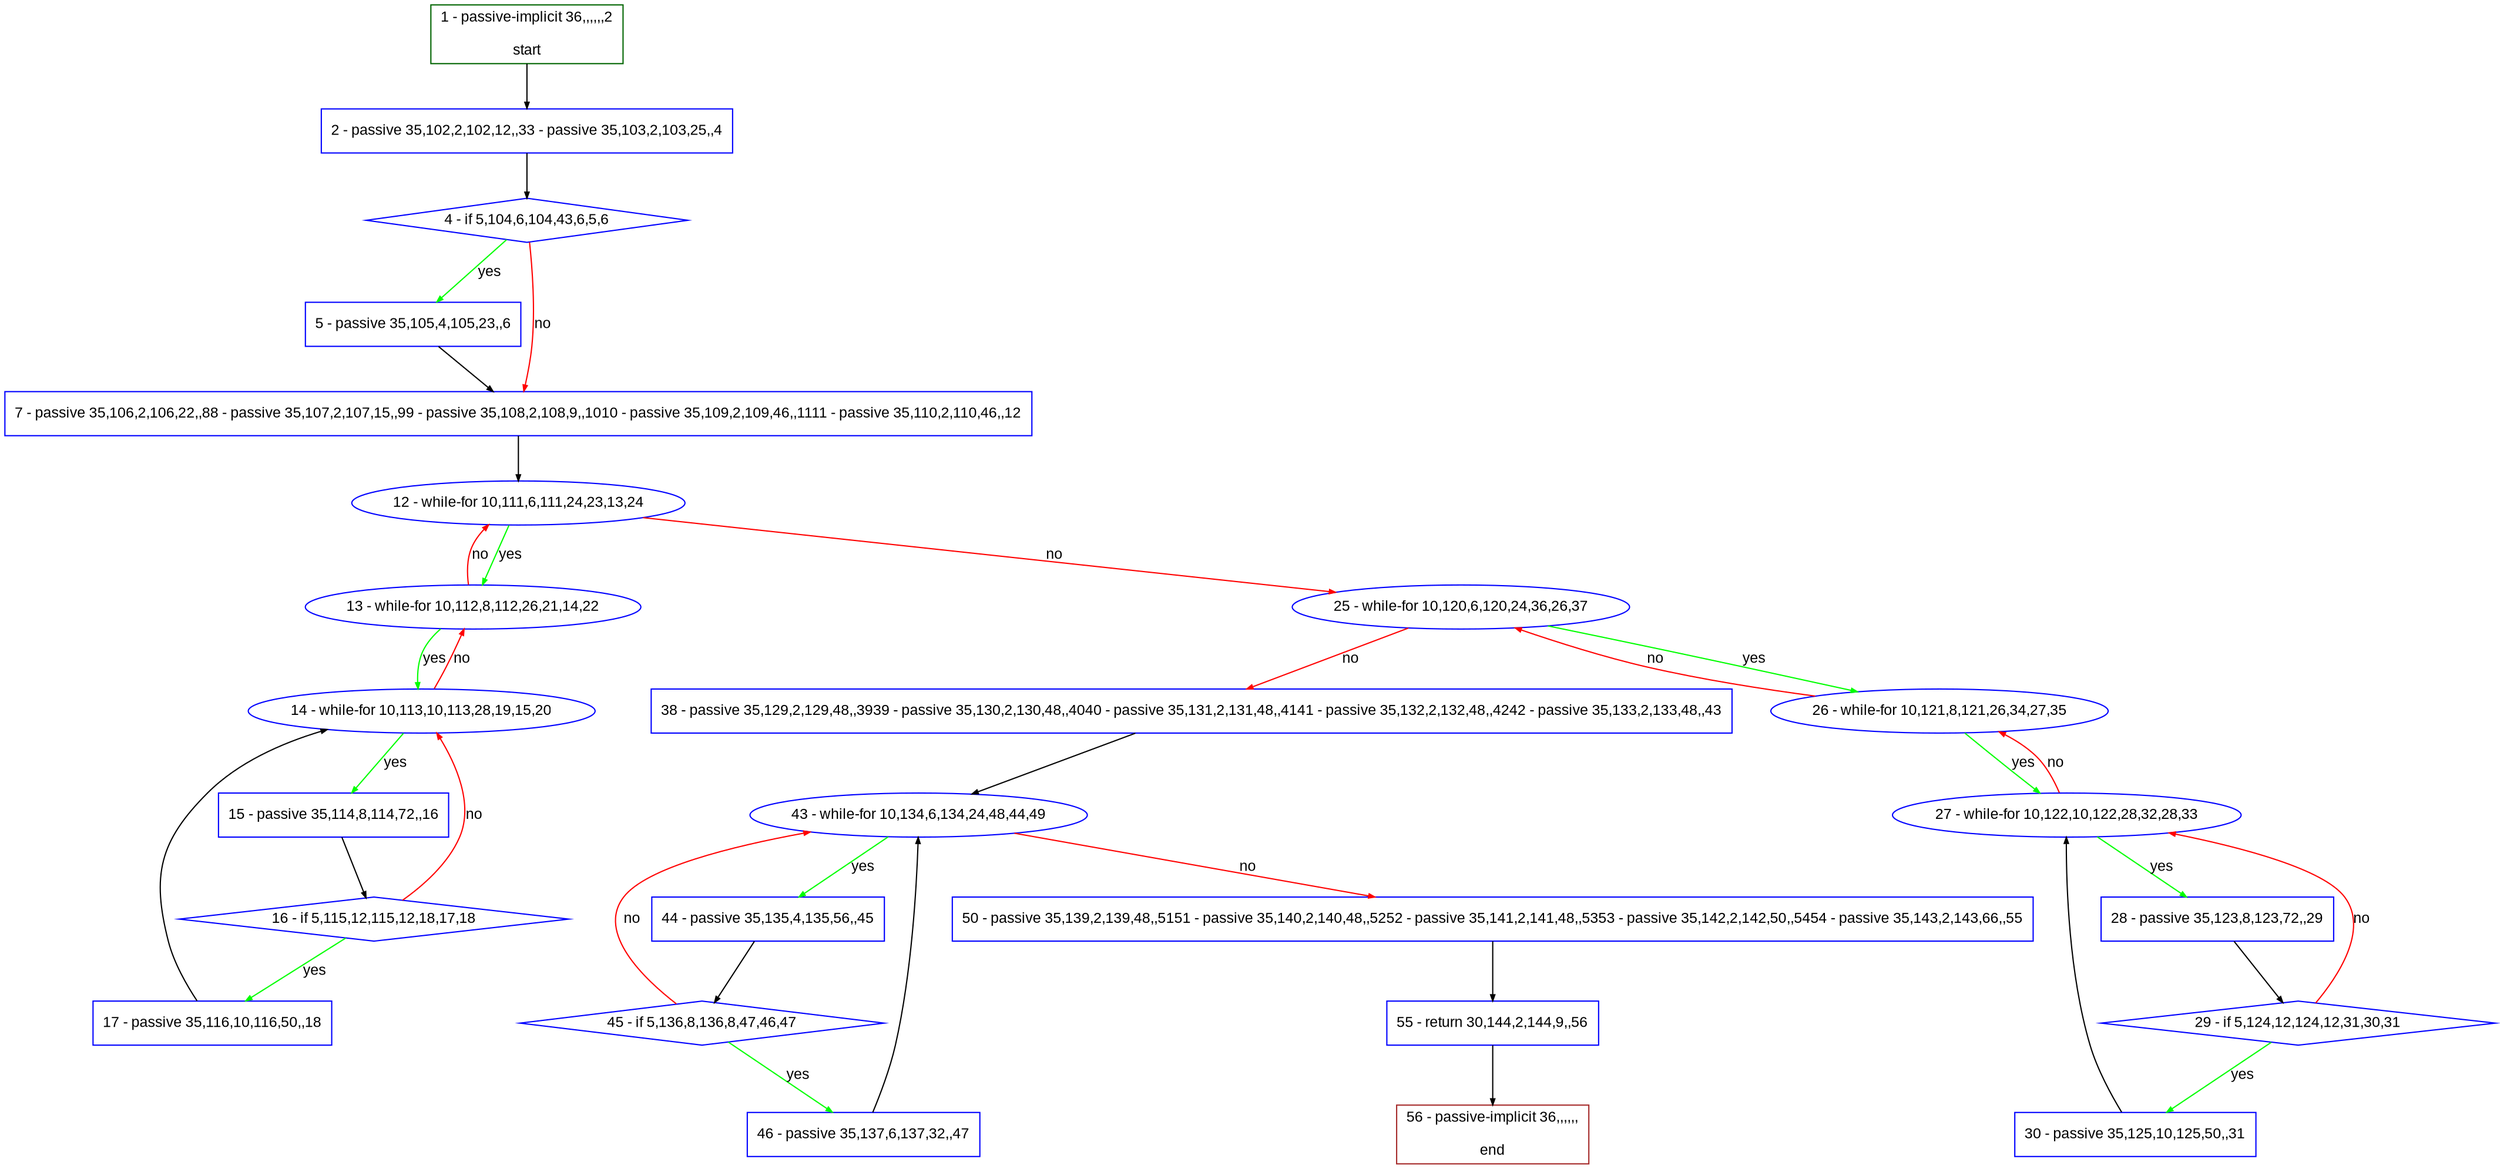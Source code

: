 digraph "" {
  graph [pack="true", label="", fontsize="12", packmode="clust", fontname="Arial", fillcolor="#FFFFCC", bgcolor="white", style="rounded,filled", compound="true"];
  node [node_initialized="no", label="", color="grey", fontsize="12", fillcolor="white", fontname="Arial", style="filled", shape="rectangle", compound="true", fixedsize="false"];
  edge [fontcolor="black", arrowhead="normal", arrowtail="none", arrowsize="0.5", ltail="", label="", color="black", fontsize="12", lhead="", fontname="Arial", dir="forward", compound="true"];
  __N1 [label="2 - passive 35,102,2,102,12,,33 - passive 35,103,2,103,25,,4", color="#0000ff", fillcolor="#ffffff", style="filled", shape="box"];
  __N2 [label="1 - passive-implicit 36,,,,,,2\n\nstart", color="#006400", fillcolor="#ffffff", style="filled", shape="box"];
  __N3 [label="4 - if 5,104,6,104,43,6,5,6", color="#0000ff", fillcolor="#ffffff", style="filled", shape="diamond"];
  __N4 [label="5 - passive 35,105,4,105,23,,6", color="#0000ff", fillcolor="#ffffff", style="filled", shape="box"];
  __N5 [label="7 - passive 35,106,2,106,22,,88 - passive 35,107,2,107,15,,99 - passive 35,108,2,108,9,,1010 - passive 35,109,2,109,46,,1111 - passive 35,110,2,110,46,,12", color="#0000ff", fillcolor="#ffffff", style="filled", shape="box"];
  __N6 [label="12 - while-for 10,111,6,111,24,23,13,24", color="#0000ff", fillcolor="#ffffff", style="filled", shape="oval"];
  __N7 [label="13 - while-for 10,112,8,112,26,21,14,22", color="#0000ff", fillcolor="#ffffff", style="filled", shape="oval"];
  __N8 [label="25 - while-for 10,120,6,120,24,36,26,37", color="#0000ff", fillcolor="#ffffff", style="filled", shape="oval"];
  __N9 [label="14 - while-for 10,113,10,113,28,19,15,20", color="#0000ff", fillcolor="#ffffff", style="filled", shape="oval"];
  __N10 [label="15 - passive 35,114,8,114,72,,16", color="#0000ff", fillcolor="#ffffff", style="filled", shape="box"];
  __N11 [label="16 - if 5,115,12,115,12,18,17,18", color="#0000ff", fillcolor="#ffffff", style="filled", shape="diamond"];
  __N12 [label="17 - passive 35,116,10,116,50,,18", color="#0000ff", fillcolor="#ffffff", style="filled", shape="box"];
  __N13 [label="26 - while-for 10,121,8,121,26,34,27,35", color="#0000ff", fillcolor="#ffffff", style="filled", shape="oval"];
  __N14 [label="38 - passive 35,129,2,129,48,,3939 - passive 35,130,2,130,48,,4040 - passive 35,131,2,131,48,,4141 - passive 35,132,2,132,48,,4242 - passive 35,133,2,133,48,,43", color="#0000ff", fillcolor="#ffffff", style="filled", shape="box"];
  __N15 [label="27 - while-for 10,122,10,122,28,32,28,33", color="#0000ff", fillcolor="#ffffff", style="filled", shape="oval"];
  __N16 [label="28 - passive 35,123,8,123,72,,29", color="#0000ff", fillcolor="#ffffff", style="filled", shape="box"];
  __N17 [label="29 - if 5,124,12,124,12,31,30,31", color="#0000ff", fillcolor="#ffffff", style="filled", shape="diamond"];
  __N18 [label="30 - passive 35,125,10,125,50,,31", color="#0000ff", fillcolor="#ffffff", style="filled", shape="box"];
  __N19 [label="43 - while-for 10,134,6,134,24,48,44,49", color="#0000ff", fillcolor="#ffffff", style="filled", shape="oval"];
  __N20 [label="44 - passive 35,135,4,135,56,,45", color="#0000ff", fillcolor="#ffffff", style="filled", shape="box"];
  __N21 [label="50 - passive 35,139,2,139,48,,5151 - passive 35,140,2,140,48,,5252 - passive 35,141,2,141,48,,5353 - passive 35,142,2,142,50,,5454 - passive 35,143,2,143,66,,55", color="#0000ff", fillcolor="#ffffff", style="filled", shape="box"];
  __N22 [label="45 - if 5,136,8,136,8,47,46,47", color="#0000ff", fillcolor="#ffffff", style="filled", shape="diamond"];
  __N23 [label="46 - passive 35,137,6,137,32,,47", color="#0000ff", fillcolor="#ffffff", style="filled", shape="box"];
  __N24 [label="55 - return 30,144,2,144,9,,56", color="#0000ff", fillcolor="#ffffff", style="filled", shape="box"];
  __N25 [label="56 - passive-implicit 36,,,,,,\n\nend", color="#a52a2a", fillcolor="#ffffff", style="filled", shape="box"];
  __N2 -> __N1 [arrowhead="normal", arrowtail="none", color="#000000", label="", dir="forward"];
  __N1 -> __N3 [arrowhead="normal", arrowtail="none", color="#000000", label="", dir="forward"];
  __N3 -> __N4 [arrowhead="normal", arrowtail="none", color="#00ff00", label="yes", dir="forward"];
  __N3 -> __N5 [arrowhead="normal", arrowtail="none", color="#ff0000", label="no", dir="forward"];
  __N4 -> __N5 [arrowhead="normal", arrowtail="none", color="#000000", label="", dir="forward"];
  __N5 -> __N6 [arrowhead="normal", arrowtail="none", color="#000000", label="", dir="forward"];
  __N6 -> __N7 [arrowhead="normal", arrowtail="none", color="#00ff00", label="yes", dir="forward"];
  __N7 -> __N6 [arrowhead="normal", arrowtail="none", color="#ff0000", label="no", dir="forward"];
  __N6 -> __N8 [arrowhead="normal", arrowtail="none", color="#ff0000", label="no", dir="forward"];
  __N7 -> __N9 [arrowhead="normal", arrowtail="none", color="#00ff00", label="yes", dir="forward"];
  __N9 -> __N7 [arrowhead="normal", arrowtail="none", color="#ff0000", label="no", dir="forward"];
  __N9 -> __N10 [arrowhead="normal", arrowtail="none", color="#00ff00", label="yes", dir="forward"];
  __N10 -> __N11 [arrowhead="normal", arrowtail="none", color="#000000", label="", dir="forward"];
  __N11 -> __N9 [arrowhead="normal", arrowtail="none", color="#ff0000", label="no", dir="forward"];
  __N11 -> __N12 [arrowhead="normal", arrowtail="none", color="#00ff00", label="yes", dir="forward"];
  __N12 -> __N9 [arrowhead="normal", arrowtail="none", color="#000000", label="", dir="forward"];
  __N8 -> __N13 [arrowhead="normal", arrowtail="none", color="#00ff00", label="yes", dir="forward"];
  __N13 -> __N8 [arrowhead="normal", arrowtail="none", color="#ff0000", label="no", dir="forward"];
  __N8 -> __N14 [arrowhead="normal", arrowtail="none", color="#ff0000", label="no", dir="forward"];
  __N13 -> __N15 [arrowhead="normal", arrowtail="none", color="#00ff00", label="yes", dir="forward"];
  __N15 -> __N13 [arrowhead="normal", arrowtail="none", color="#ff0000", label="no", dir="forward"];
  __N15 -> __N16 [arrowhead="normal", arrowtail="none", color="#00ff00", label="yes", dir="forward"];
  __N16 -> __N17 [arrowhead="normal", arrowtail="none", color="#000000", label="", dir="forward"];
  __N17 -> __N15 [arrowhead="normal", arrowtail="none", color="#ff0000", label="no", dir="forward"];
  __N17 -> __N18 [arrowhead="normal", arrowtail="none", color="#00ff00", label="yes", dir="forward"];
  __N18 -> __N15 [arrowhead="normal", arrowtail="none", color="#000000", label="", dir="forward"];
  __N14 -> __N19 [arrowhead="normal", arrowtail="none", color="#000000", label="", dir="forward"];
  __N19 -> __N20 [arrowhead="normal", arrowtail="none", color="#00ff00", label="yes", dir="forward"];
  __N19 -> __N21 [arrowhead="normal", arrowtail="none", color="#ff0000", label="no", dir="forward"];
  __N20 -> __N22 [arrowhead="normal", arrowtail="none", color="#000000", label="", dir="forward"];
  __N22 -> __N19 [arrowhead="normal", arrowtail="none", color="#ff0000", label="no", dir="forward"];
  __N22 -> __N23 [arrowhead="normal", arrowtail="none", color="#00ff00", label="yes", dir="forward"];
  __N23 -> __N19 [arrowhead="normal", arrowtail="none", color="#000000", label="", dir="forward"];
  __N21 -> __N24 [arrowhead="normal", arrowtail="none", color="#000000", label="", dir="forward"];
  __N24 -> __N25 [arrowhead="normal", arrowtail="none", color="#000000", label="", dir="forward"];
}
